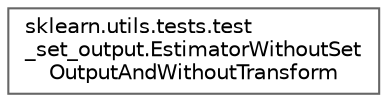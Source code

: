 digraph "Graphical Class Hierarchy"
{
 // LATEX_PDF_SIZE
  bgcolor="transparent";
  edge [fontname=Helvetica,fontsize=10,labelfontname=Helvetica,labelfontsize=10];
  node [fontname=Helvetica,fontsize=10,shape=box,height=0.2,width=0.4];
  rankdir="LR";
  Node0 [id="Node000000",label="sklearn.utils.tests.test\l_set_output.EstimatorWithoutSet\lOutputAndWithoutTransform",height=0.2,width=0.4,color="grey40", fillcolor="white", style="filled",URL="$d4/de2/classsklearn_1_1utils_1_1tests_1_1test__set__output_1_1EstimatorWithoutSetOutputAndWithoutTransform.html",tooltip=" "];
}
